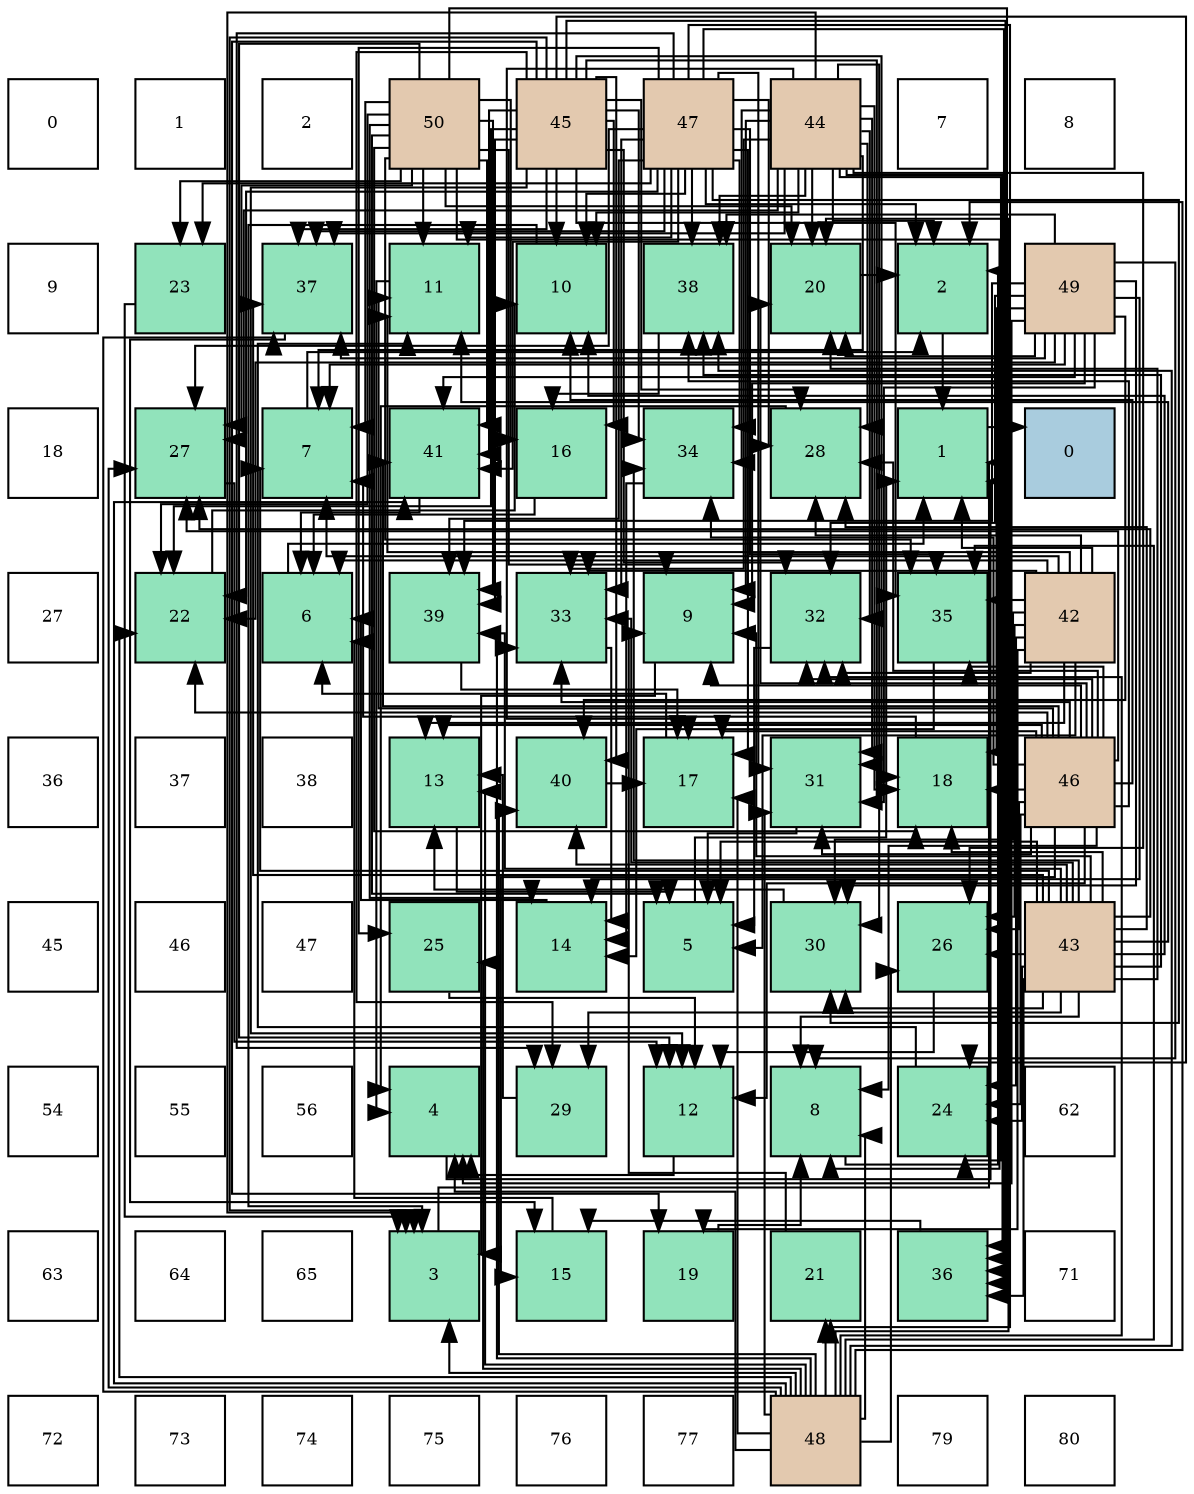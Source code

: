 digraph layout{
 rankdir=TB;
 splines=ortho;
 node [style=filled shape=square fixedsize=true width=0.6];
0[label="0", fontsize=8, fillcolor="#ffffff"];
1[label="1", fontsize=8, fillcolor="#ffffff"];
2[label="2", fontsize=8, fillcolor="#ffffff"];
3[label="50", fontsize=8, fillcolor="#e3c9af"];
4[label="45", fontsize=8, fillcolor="#e3c9af"];
5[label="47", fontsize=8, fillcolor="#e3c9af"];
6[label="44", fontsize=8, fillcolor="#e3c9af"];
7[label="7", fontsize=8, fillcolor="#ffffff"];
8[label="8", fontsize=8, fillcolor="#ffffff"];
9[label="9", fontsize=8, fillcolor="#ffffff"];
10[label="23", fontsize=8, fillcolor="#91e3bb"];
11[label="37", fontsize=8, fillcolor="#91e3bb"];
12[label="11", fontsize=8, fillcolor="#91e3bb"];
13[label="10", fontsize=8, fillcolor="#91e3bb"];
14[label="38", fontsize=8, fillcolor="#91e3bb"];
15[label="20", fontsize=8, fillcolor="#91e3bb"];
16[label="2", fontsize=8, fillcolor="#91e3bb"];
17[label="49", fontsize=8, fillcolor="#e3c9af"];
18[label="18", fontsize=8, fillcolor="#ffffff"];
19[label="27", fontsize=8, fillcolor="#91e3bb"];
20[label="7", fontsize=8, fillcolor="#91e3bb"];
21[label="41", fontsize=8, fillcolor="#91e3bb"];
22[label="16", fontsize=8, fillcolor="#91e3bb"];
23[label="34", fontsize=8, fillcolor="#91e3bb"];
24[label="28", fontsize=8, fillcolor="#91e3bb"];
25[label="1", fontsize=8, fillcolor="#91e3bb"];
26[label="0", fontsize=8, fillcolor="#a9ccde"];
27[label="27", fontsize=8, fillcolor="#ffffff"];
28[label="22", fontsize=8, fillcolor="#91e3bb"];
29[label="6", fontsize=8, fillcolor="#91e3bb"];
30[label="39", fontsize=8, fillcolor="#91e3bb"];
31[label="33", fontsize=8, fillcolor="#91e3bb"];
32[label="9", fontsize=8, fillcolor="#91e3bb"];
33[label="32", fontsize=8, fillcolor="#91e3bb"];
34[label="35", fontsize=8, fillcolor="#91e3bb"];
35[label="42", fontsize=8, fillcolor="#e3c9af"];
36[label="36", fontsize=8, fillcolor="#ffffff"];
37[label="37", fontsize=8, fillcolor="#ffffff"];
38[label="38", fontsize=8, fillcolor="#ffffff"];
39[label="13", fontsize=8, fillcolor="#91e3bb"];
40[label="40", fontsize=8, fillcolor="#91e3bb"];
41[label="17", fontsize=8, fillcolor="#91e3bb"];
42[label="31", fontsize=8, fillcolor="#91e3bb"];
43[label="18", fontsize=8, fillcolor="#91e3bb"];
44[label="46", fontsize=8, fillcolor="#e3c9af"];
45[label="45", fontsize=8, fillcolor="#ffffff"];
46[label="46", fontsize=8, fillcolor="#ffffff"];
47[label="47", fontsize=8, fillcolor="#ffffff"];
48[label="25", fontsize=8, fillcolor="#91e3bb"];
49[label="14", fontsize=8, fillcolor="#91e3bb"];
50[label="5", fontsize=8, fillcolor="#91e3bb"];
51[label="30", fontsize=8, fillcolor="#91e3bb"];
52[label="26", fontsize=8, fillcolor="#91e3bb"];
53[label="43", fontsize=8, fillcolor="#e3c9af"];
54[label="54", fontsize=8, fillcolor="#ffffff"];
55[label="55", fontsize=8, fillcolor="#ffffff"];
56[label="56", fontsize=8, fillcolor="#ffffff"];
57[label="4", fontsize=8, fillcolor="#91e3bb"];
58[label="29", fontsize=8, fillcolor="#91e3bb"];
59[label="12", fontsize=8, fillcolor="#91e3bb"];
60[label="8", fontsize=8, fillcolor="#91e3bb"];
61[label="24", fontsize=8, fillcolor="#91e3bb"];
62[label="62", fontsize=8, fillcolor="#ffffff"];
63[label="63", fontsize=8, fillcolor="#ffffff"];
64[label="64", fontsize=8, fillcolor="#ffffff"];
65[label="65", fontsize=8, fillcolor="#ffffff"];
66[label="3", fontsize=8, fillcolor="#91e3bb"];
67[label="15", fontsize=8, fillcolor="#91e3bb"];
68[label="19", fontsize=8, fillcolor="#91e3bb"];
69[label="21", fontsize=8, fillcolor="#91e3bb"];
70[label="36", fontsize=8, fillcolor="#91e3bb"];
71[label="71", fontsize=8, fillcolor="#ffffff"];
72[label="72", fontsize=8, fillcolor="#ffffff"];
73[label="73", fontsize=8, fillcolor="#ffffff"];
74[label="74", fontsize=8, fillcolor="#ffffff"];
75[label="75", fontsize=8, fillcolor="#ffffff"];
76[label="76", fontsize=8, fillcolor="#ffffff"];
77[label="77", fontsize=8, fillcolor="#ffffff"];
78[label="48", fontsize=8, fillcolor="#e3c9af"];
79[label="79", fontsize=8, fillcolor="#ffffff"];
80[label="80", fontsize=8, fillcolor="#ffffff"];
edge [constraint=false, style=vis];25 -> 26;
16 -> 25;
66 -> 25;
57 -> 25;
50 -> 25;
29 -> 25;
20 -> 16;
60 -> 16;
32 -> 66;
13 -> 66;
12 -> 57;
59 -> 57;
39 -> 50;
49 -> 29;
67 -> 29;
22 -> 29;
41 -> 29;
43 -> 20;
68 -> 60;
15 -> 16;
69 -> 32;
28 -> 13;
10 -> 66;
61 -> 12;
48 -> 59;
52 -> 59;
19 -> 59;
24 -> 57;
58 -> 39;
51 -> 39;
42 -> 50;
33 -> 50;
31 -> 49;
23 -> 49;
34 -> 49;
70 -> 67;
11 -> 67;
14 -> 22;
30 -> 41;
40 -> 41;
21 -> 29;
35 -> 25;
35 -> 50;
35 -> 29;
35 -> 20;
35 -> 12;
35 -> 39;
35 -> 68;
35 -> 61;
35 -> 52;
35 -> 24;
35 -> 51;
35 -> 33;
35 -> 31;
35 -> 34;
53 -> 50;
53 -> 20;
53 -> 60;
53 -> 32;
53 -> 13;
53 -> 12;
53 -> 43;
53 -> 15;
53 -> 61;
53 -> 52;
53 -> 19;
53 -> 24;
53 -> 58;
53 -> 51;
53 -> 31;
53 -> 23;
53 -> 70;
53 -> 11;
53 -> 14;
53 -> 30;
53 -> 40;
6 -> 16;
6 -> 66;
6 -> 20;
6 -> 32;
6 -> 13;
6 -> 41;
6 -> 43;
6 -> 15;
6 -> 61;
6 -> 52;
6 -> 19;
6 -> 24;
6 -> 51;
6 -> 42;
6 -> 33;
6 -> 31;
6 -> 23;
6 -> 70;
6 -> 11;
6 -> 14;
4 -> 66;
4 -> 13;
4 -> 59;
4 -> 22;
4 -> 43;
4 -> 68;
4 -> 28;
4 -> 61;
4 -> 24;
4 -> 58;
4 -> 42;
4 -> 33;
4 -> 23;
4 -> 34;
4 -> 70;
4 -> 11;
4 -> 30;
4 -> 40;
4 -> 21;
44 -> 60;
44 -> 32;
44 -> 13;
44 -> 12;
44 -> 59;
44 -> 39;
44 -> 67;
44 -> 41;
44 -> 43;
44 -> 15;
44 -> 28;
44 -> 61;
44 -> 52;
44 -> 19;
44 -> 24;
44 -> 42;
44 -> 33;
44 -> 31;
44 -> 23;
44 -> 34;
44 -> 14;
44 -> 21;
5 -> 16;
5 -> 13;
5 -> 12;
5 -> 41;
5 -> 69;
5 -> 28;
5 -> 10;
5 -> 48;
5 -> 19;
5 -> 24;
5 -> 58;
5 -> 51;
5 -> 42;
5 -> 31;
5 -> 23;
5 -> 34;
5 -> 70;
5 -> 11;
5 -> 14;
5 -> 30;
5 -> 21;
78 -> 16;
78 -> 66;
78 -> 57;
78 -> 60;
78 -> 39;
78 -> 41;
78 -> 15;
78 -> 69;
78 -> 28;
78 -> 48;
78 -> 52;
78 -> 19;
78 -> 42;
78 -> 33;
78 -> 31;
78 -> 34;
78 -> 11;
78 -> 14;
78 -> 40;
78 -> 21;
17 -> 57;
17 -> 20;
17 -> 60;
17 -> 32;
17 -> 49;
17 -> 43;
17 -> 15;
17 -> 28;
17 -> 51;
17 -> 42;
17 -> 33;
17 -> 11;
17 -> 14;
17 -> 30;
17 -> 40;
17 -> 21;
3 -> 50;
3 -> 20;
3 -> 60;
3 -> 32;
3 -> 12;
3 -> 59;
3 -> 49;
3 -> 22;
3 -> 43;
3 -> 15;
3 -> 28;
3 -> 10;
3 -> 19;
3 -> 34;
3 -> 70;
3 -> 30;
3 -> 21;
edge [constraint=true, style=invis];
0 -> 9 -> 18 -> 27 -> 36 -> 45 -> 54 -> 63 -> 72;
1 -> 10 -> 19 -> 28 -> 37 -> 46 -> 55 -> 64 -> 73;
2 -> 11 -> 20 -> 29 -> 38 -> 47 -> 56 -> 65 -> 74;
3 -> 12 -> 21 -> 30 -> 39 -> 48 -> 57 -> 66 -> 75;
4 -> 13 -> 22 -> 31 -> 40 -> 49 -> 58 -> 67 -> 76;
5 -> 14 -> 23 -> 32 -> 41 -> 50 -> 59 -> 68 -> 77;
6 -> 15 -> 24 -> 33 -> 42 -> 51 -> 60 -> 69 -> 78;
7 -> 16 -> 25 -> 34 -> 43 -> 52 -> 61 -> 70 -> 79;
8 -> 17 -> 26 -> 35 -> 44 -> 53 -> 62 -> 71 -> 80;
rank = same {0 -> 1 -> 2 -> 3 -> 4 -> 5 -> 6 -> 7 -> 8};
rank = same {9 -> 10 -> 11 -> 12 -> 13 -> 14 -> 15 -> 16 -> 17};
rank = same {18 -> 19 -> 20 -> 21 -> 22 -> 23 -> 24 -> 25 -> 26};
rank = same {27 -> 28 -> 29 -> 30 -> 31 -> 32 -> 33 -> 34 -> 35};
rank = same {36 -> 37 -> 38 -> 39 -> 40 -> 41 -> 42 -> 43 -> 44};
rank = same {45 -> 46 -> 47 -> 48 -> 49 -> 50 -> 51 -> 52 -> 53};
rank = same {54 -> 55 -> 56 -> 57 -> 58 -> 59 -> 60 -> 61 -> 62};
rank = same {63 -> 64 -> 65 -> 66 -> 67 -> 68 -> 69 -> 70 -> 71};
rank = same {72 -> 73 -> 74 -> 75 -> 76 -> 77 -> 78 -> 79 -> 80};
}